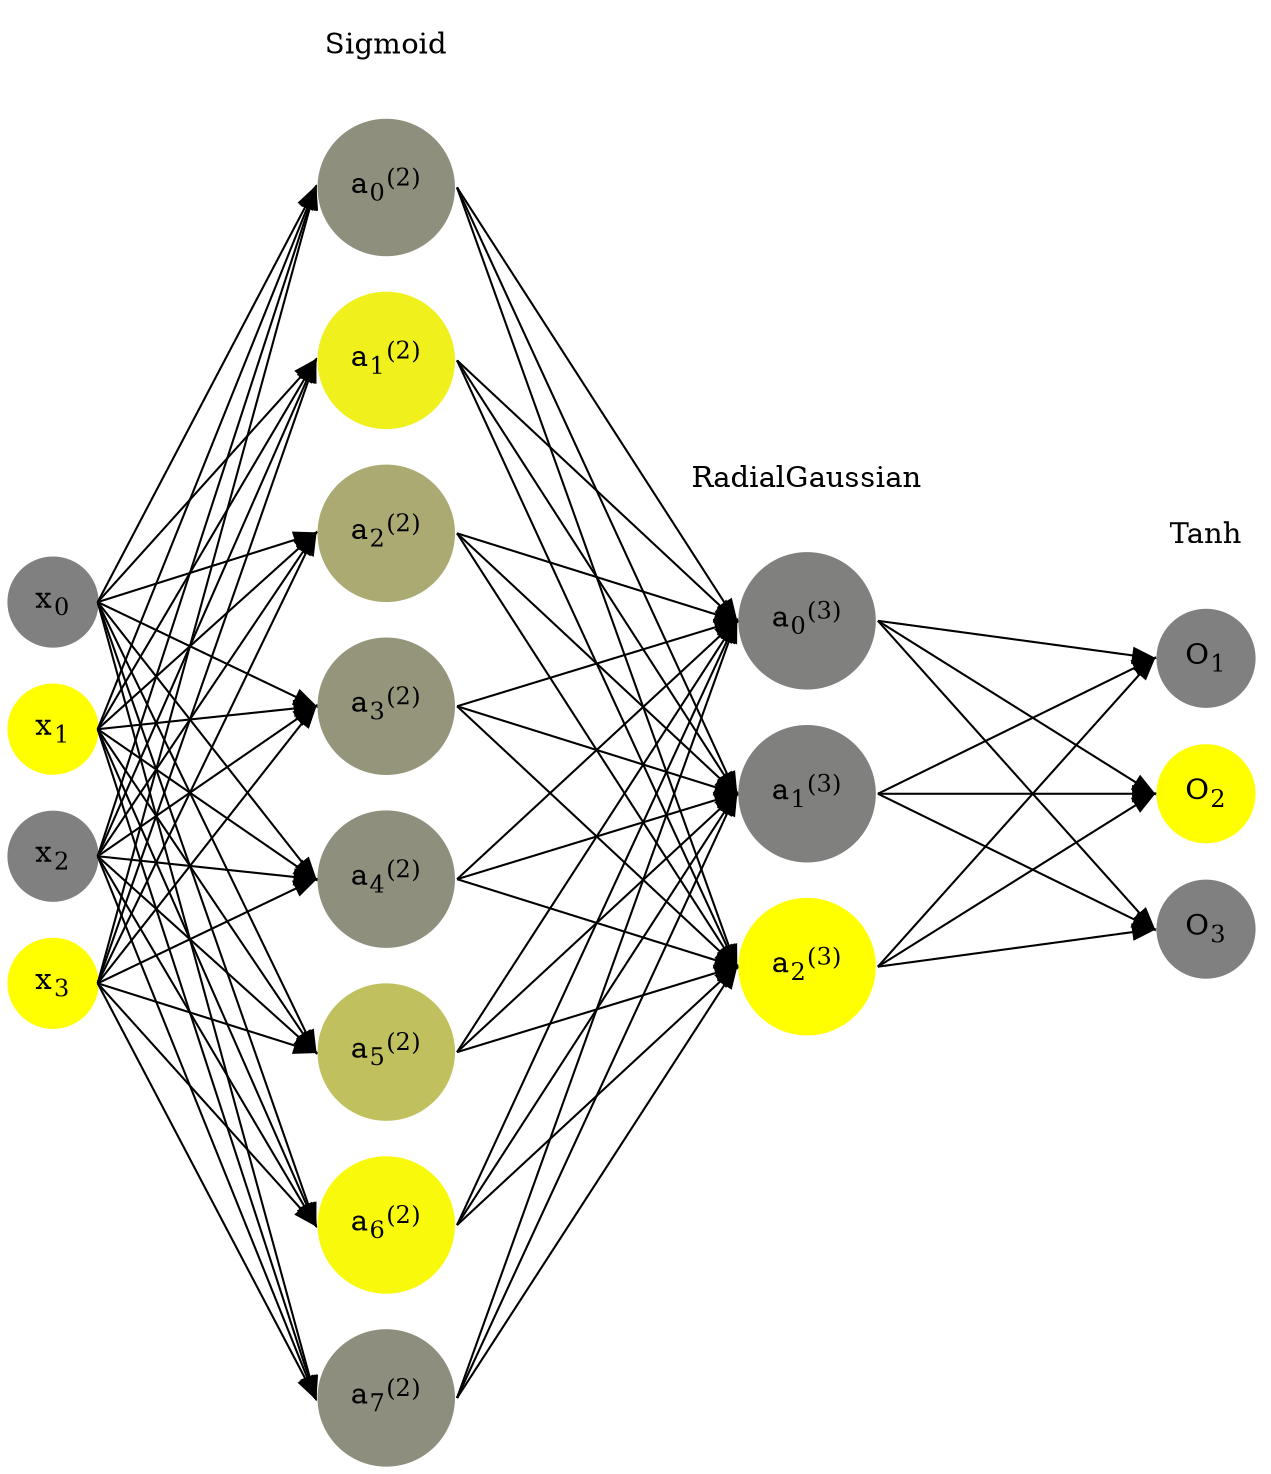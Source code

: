 digraph G {
	rankdir = LR;
	splines=false;
	edge[style=invis];
	ranksep= 1.4;
	{
	node [shape=circle, color="0.1667, 0.0, 0.5", style=filled, fillcolor="0.1667, 0.0, 0.5"];
	x0 [label=<x<sub>0</sub>>];
	}
	{
	node [shape=circle, color="0.1667, 1.0, 1.0", style=filled, fillcolor="0.1667, 1.0, 1.0"];
	x1 [label=<x<sub>1</sub>>];
	}
	{
	node [shape=circle, color="0.1667, 0.0, 0.5", style=filled, fillcolor="0.1667, 0.0, 0.5"];
	x2 [label=<x<sub>2</sub>>];
	}
	{
	node [shape=circle, color="0.1667, 1.0, 1.0", style=filled, fillcolor="0.1667, 1.0, 1.0"];
	x3 [label=<x<sub>3</sub>>];
	}
	{
	node [shape=circle, color="0.1667, 0.123010, 0.561505", style=filled, fillcolor="0.1667, 0.123010, 0.561505"];
	a02 [label=<a<sub>0</sub><sup>(2)</sup>>];
	}
	{
	node [shape=circle, color="0.1667, 0.877464, 0.938732", style=filled, fillcolor="0.1667, 0.877464, 0.938732"];
	a12 [label=<a<sub>1</sub><sup>(2)</sup>>];
	}
	{
	node [shape=circle, color="0.1667, 0.328899, 0.664450", style=filled, fillcolor="0.1667, 0.328899, 0.664450"];
	a22 [label=<a<sub>2</sub><sup>(2)</sup>>];
	}
	{
	node [shape=circle, color="0.1667, 0.164163, 0.582081", style=filled, fillcolor="0.1667, 0.164163, 0.582081"];
	a32 [label=<a<sub>3</sub><sup>(2)</sup>>];
	}
	{
	node [shape=circle, color="0.1667, 0.118048, 0.559024", style=filled, fillcolor="0.1667, 0.118048, 0.559024"];
	a42 [label=<a<sub>4</sub><sup>(2)</sup>>];
	}
	{
	node [shape=circle, color="0.1667, 0.507520, 0.753760", style=filled, fillcolor="0.1667, 0.507520, 0.753760"];
	a52 [label=<a<sub>5</sub><sup>(2)</sup>>];
	}
	{
	node [shape=circle, color="0.1667, 0.950902, 0.975451", style=filled, fillcolor="0.1667, 0.950902, 0.975451"];
	a62 [label=<a<sub>6</sub><sup>(2)</sup>>];
	}
	{
	node [shape=circle, color="0.1667, 0.110996, 0.555498", style=filled, fillcolor="0.1667, 0.110996, 0.555498"];
	a72 [label=<a<sub>7</sub><sup>(2)</sup>>];
	}
	{
	node [shape=circle, color="0.1667, 0.000915, 0.500457", style=filled, fillcolor="0.1667, 0.000915, 0.500457"];
	a03 [label=<a<sub>0</sub><sup>(3)</sup>>];
	}
	{
	node [shape=circle, color="0.1667, 0.003070, 0.501535", style=filled, fillcolor="0.1667, 0.003070, 0.501535"];
	a13 [label=<a<sub>1</sub><sup>(3)</sup>>];
	}
	{
	node [shape=circle, color="0.1667, 0.999490, 0.999745", style=filled, fillcolor="0.1667, 0.999490, 0.999745"];
	a23 [label=<a<sub>2</sub><sup>(3)</sup>>];
	}
	{
	node [shape=circle, color="0.1667, 0.0, 0.5", style=filled, fillcolor="0.1667, 0.0, 0.5"];
	O1 [label=<O<sub>1</sub>>];
	}
	{
	node [shape=circle, color="0.1667, 1.0, 1.0", style=filled, fillcolor="0.1667, 1.0, 1.0"];
	O2 [label=<O<sub>2</sub>>];
	}
	{
	node [shape=circle, color="0.1667, 0.0, 0.5", style=filled, fillcolor="0.1667, 0.0, 0.5"];
	O3 [label=<O<sub>3</sub>>];
	}
	{
	rank=same;
	x0->x1->x2->x3;
	}
	{
	rank=same;
	a02->a12->a22->a32->a42->a52->a62->a72;
	}
	{
	rank=same;
	a03->a13->a23;
	}
	{
	rank=same;
	O1->O2->O3;
	}
	l1 [shape=plaintext,label="Sigmoid"];
	l1->a02;
	{rank=same; l1;a02};
	l2 [shape=plaintext,label="RadialGaussian"];
	l2->a03;
	{rank=same; l2;a03};
	l3 [shape=plaintext,label="Tanh"];
	l3->O1;
	{rank=same; l3;O1};
edge[style=solid, tailport=e, headport=w];
	{x0;x1;x2;x3} -> {a02;a12;a22;a32;a42;a52;a62;a72};
	{a02;a12;a22;a32;a42;a52;a62;a72} -> {a03;a13;a23};
	{a03;a13;a23} -> {O1,O2,O3};
}
